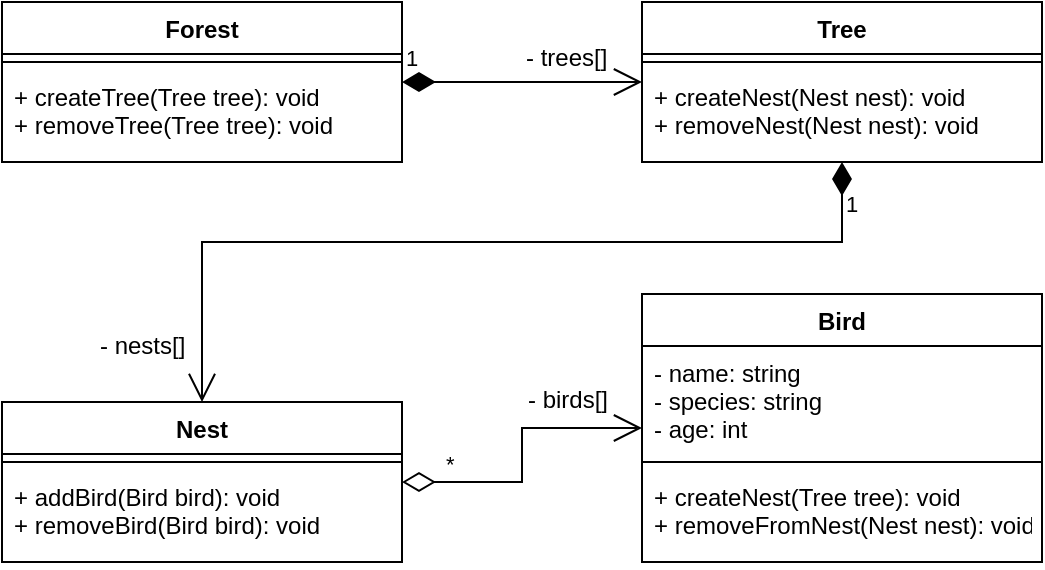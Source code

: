 <mxfile version="20.6.0" type="device"><diagram id="n85FyOPYKqoktqsj24cF" name="Page-1"><mxGraphModel dx="943" dy="547" grid="1" gridSize="10" guides="1" tooltips="1" connect="1" arrows="1" fold="1" page="1" pageScale="1" pageWidth="850" pageHeight="1100" math="0" shadow="0"><root><mxCell id="0"/><mxCell id="1" parent="0"/><mxCell id="yKuk0dM_xOjmocs_u7iA-1" value="Forest" style="swimlane;fontStyle=1;align=center;verticalAlign=top;childLayout=stackLayout;horizontal=1;startSize=26;horizontalStack=0;resizeParent=1;resizeParentMax=0;resizeLast=0;collapsible=1;marginBottom=0;" vertex="1" parent="1"><mxGeometry x="40" y="40" width="200" height="80" as="geometry"/></mxCell><mxCell id="yKuk0dM_xOjmocs_u7iA-3" value="" style="line;strokeWidth=1;fillColor=none;align=left;verticalAlign=middle;spacingTop=-1;spacingLeft=3;spacingRight=3;rotatable=0;labelPosition=right;points=[];portConstraint=eastwest;strokeColor=inherit;" vertex="1" parent="yKuk0dM_xOjmocs_u7iA-1"><mxGeometry y="26" width="200" height="8" as="geometry"/></mxCell><mxCell id="yKuk0dM_xOjmocs_u7iA-4" value="+ createTree(Tree tree): void&#xA;+ removeTree(Tree tree): void&#xA;" style="text;strokeColor=none;fillColor=none;align=left;verticalAlign=top;spacingLeft=4;spacingRight=4;overflow=hidden;rotatable=0;points=[[0,0.5],[1,0.5]];portConstraint=eastwest;" vertex="1" parent="yKuk0dM_xOjmocs_u7iA-1"><mxGeometry y="34" width="200" height="46" as="geometry"/></mxCell><mxCell id="yKuk0dM_xOjmocs_u7iA-5" value="Tree" style="swimlane;fontStyle=1;align=center;verticalAlign=top;childLayout=stackLayout;horizontal=1;startSize=26;horizontalStack=0;resizeParent=1;resizeParentMax=0;resizeLast=0;collapsible=1;marginBottom=0;" vertex="1" parent="1"><mxGeometry x="360" y="40" width="200" height="80" as="geometry"/></mxCell><mxCell id="yKuk0dM_xOjmocs_u7iA-6" value="" style="line;strokeWidth=1;fillColor=none;align=left;verticalAlign=middle;spacingTop=-1;spacingLeft=3;spacingRight=3;rotatable=0;labelPosition=right;points=[];portConstraint=eastwest;strokeColor=inherit;" vertex="1" parent="yKuk0dM_xOjmocs_u7iA-5"><mxGeometry y="26" width="200" height="8" as="geometry"/></mxCell><mxCell id="yKuk0dM_xOjmocs_u7iA-7" value="+ createNest(Nest nest): void&#xA;+ removeNest(Nest nest): void&#xA;" style="text;strokeColor=none;fillColor=none;align=left;verticalAlign=top;spacingLeft=4;spacingRight=4;overflow=hidden;rotatable=0;points=[[0,0.5],[1,0.5]];portConstraint=eastwest;" vertex="1" parent="yKuk0dM_xOjmocs_u7iA-5"><mxGeometry y="34" width="200" height="46" as="geometry"/></mxCell><mxCell id="yKuk0dM_xOjmocs_u7iA-8" value="Nest" style="swimlane;fontStyle=1;align=center;verticalAlign=top;childLayout=stackLayout;horizontal=1;startSize=26;horizontalStack=0;resizeParent=1;resizeParentMax=0;resizeLast=0;collapsible=1;marginBottom=0;" vertex="1" parent="1"><mxGeometry x="40" y="240" width="200" height="80" as="geometry"/></mxCell><mxCell id="yKuk0dM_xOjmocs_u7iA-9" value="" style="line;strokeWidth=1;fillColor=none;align=left;verticalAlign=middle;spacingTop=-1;spacingLeft=3;spacingRight=3;rotatable=0;labelPosition=right;points=[];portConstraint=eastwest;strokeColor=inherit;" vertex="1" parent="yKuk0dM_xOjmocs_u7iA-8"><mxGeometry y="26" width="200" height="8" as="geometry"/></mxCell><mxCell id="yKuk0dM_xOjmocs_u7iA-10" value="+ addBird(Bird bird): void&#xA;+ removeBird(Bird bird): void&#xA;" style="text;strokeColor=none;fillColor=none;align=left;verticalAlign=top;spacingLeft=4;spacingRight=4;overflow=hidden;rotatable=0;points=[[0,0.5],[1,0.5]];portConstraint=eastwest;" vertex="1" parent="yKuk0dM_xOjmocs_u7iA-8"><mxGeometry y="34" width="200" height="46" as="geometry"/></mxCell><mxCell id="yKuk0dM_xOjmocs_u7iA-11" value="Bird" style="swimlane;fontStyle=1;align=center;verticalAlign=top;childLayout=stackLayout;horizontal=1;startSize=26;horizontalStack=0;resizeParent=1;resizeParentMax=0;resizeLast=0;collapsible=1;marginBottom=0;" vertex="1" parent="1"><mxGeometry x="360" y="186" width="200" height="134" as="geometry"/></mxCell><mxCell id="yKuk0dM_xOjmocs_u7iA-14" value="- name: string&#xA;- species: string&#xA;- age: int&#xA;" style="text;strokeColor=none;fillColor=none;align=left;verticalAlign=top;spacingLeft=4;spacingRight=4;overflow=hidden;rotatable=0;points=[[0,0.5],[1,0.5]];portConstraint=eastwest;" vertex="1" parent="yKuk0dM_xOjmocs_u7iA-11"><mxGeometry y="26" width="200" height="54" as="geometry"/></mxCell><mxCell id="yKuk0dM_xOjmocs_u7iA-12" value="" style="line;strokeWidth=1;fillColor=none;align=left;verticalAlign=middle;spacingTop=-1;spacingLeft=3;spacingRight=3;rotatable=0;labelPosition=right;points=[];portConstraint=eastwest;strokeColor=inherit;" vertex="1" parent="yKuk0dM_xOjmocs_u7iA-11"><mxGeometry y="80" width="200" height="8" as="geometry"/></mxCell><mxCell id="yKuk0dM_xOjmocs_u7iA-13" value="+ createNest(Tree tree): void&#xA;+ removeFromNest(Nest nest): void&#xA;" style="text;strokeColor=none;fillColor=none;align=left;verticalAlign=top;spacingLeft=4;spacingRight=4;overflow=hidden;rotatable=0;points=[[0,0.5],[1,0.5]];portConstraint=eastwest;" vertex="1" parent="yKuk0dM_xOjmocs_u7iA-11"><mxGeometry y="88" width="200" height="46" as="geometry"/></mxCell><mxCell id="yKuk0dM_xOjmocs_u7iA-15" value="1" style="endArrow=open;html=1;endSize=12;startArrow=diamondThin;startSize=14;startFill=1;edgeStyle=orthogonalEdgeStyle;align=left;verticalAlign=bottom;rounded=0;" edge="1" parent="1" source="yKuk0dM_xOjmocs_u7iA-1" target="yKuk0dM_xOjmocs_u7iA-5"><mxGeometry x="-1" y="3" relative="1" as="geometry"><mxPoint x="200" y="200" as="sourcePoint"/><mxPoint x="360" y="200" as="targetPoint"/></mxGeometry></mxCell><mxCell id="yKuk0dM_xOjmocs_u7iA-16" value="- trees[]" style="text;strokeColor=none;fillColor=none;align=left;verticalAlign=top;spacingLeft=4;spacingRight=4;overflow=hidden;rotatable=0;points=[[0,0.5],[1,0.5]];portConstraint=eastwest;" vertex="1" parent="1"><mxGeometry x="296" y="54" width="60" height="26" as="geometry"/></mxCell><mxCell id="yKuk0dM_xOjmocs_u7iA-17" value="1" style="endArrow=open;html=1;endSize=12;startArrow=diamondThin;startSize=14;startFill=1;edgeStyle=orthogonalEdgeStyle;align=left;verticalAlign=bottom;rounded=0;" edge="1" parent="1" source="yKuk0dM_xOjmocs_u7iA-5" target="yKuk0dM_xOjmocs_u7iA-8"><mxGeometry x="-0.864" relative="1" as="geometry"><mxPoint x="200" y="200" as="sourcePoint"/><mxPoint x="360" y="200" as="targetPoint"/><Array as="points"><mxPoint x="460" y="160"/><mxPoint x="140" y="160"/></Array><mxPoint as="offset"/></mxGeometry></mxCell><mxCell id="yKuk0dM_xOjmocs_u7iA-18" value="- nests[]" style="text;strokeColor=none;fillColor=none;align=left;verticalAlign=top;spacingLeft=4;spacingRight=4;overflow=hidden;rotatable=0;points=[[0,0.5],[1,0.5]];portConstraint=eastwest;" vertex="1" parent="1"><mxGeometry x="83" y="198" width="60" height="26" as="geometry"/></mxCell><mxCell id="yKuk0dM_xOjmocs_u7iA-19" value="*" style="endArrow=open;html=1;endSize=12;startArrow=diamondThin;startSize=14;startFill=0;edgeStyle=orthogonalEdgeStyle;align=left;verticalAlign=bottom;rounded=0;" edge="1" parent="1" source="yKuk0dM_xOjmocs_u7iA-8" target="yKuk0dM_xOjmocs_u7iA-11"><mxGeometry x="-0.728" relative="1" as="geometry"><mxPoint x="200" y="200" as="sourcePoint"/><mxPoint x="360" y="200" as="targetPoint"/><mxPoint as="offset"/></mxGeometry></mxCell><mxCell id="yKuk0dM_xOjmocs_u7iA-20" value="- birds[]" style="text;strokeColor=none;fillColor=none;align=left;verticalAlign=top;spacingLeft=4;spacingRight=4;overflow=hidden;rotatable=0;points=[[0,0.5],[1,0.5]];portConstraint=eastwest;" vertex="1" parent="1"><mxGeometry x="297" y="225" width="60" height="26" as="geometry"/></mxCell></root></mxGraphModel></diagram></mxfile>